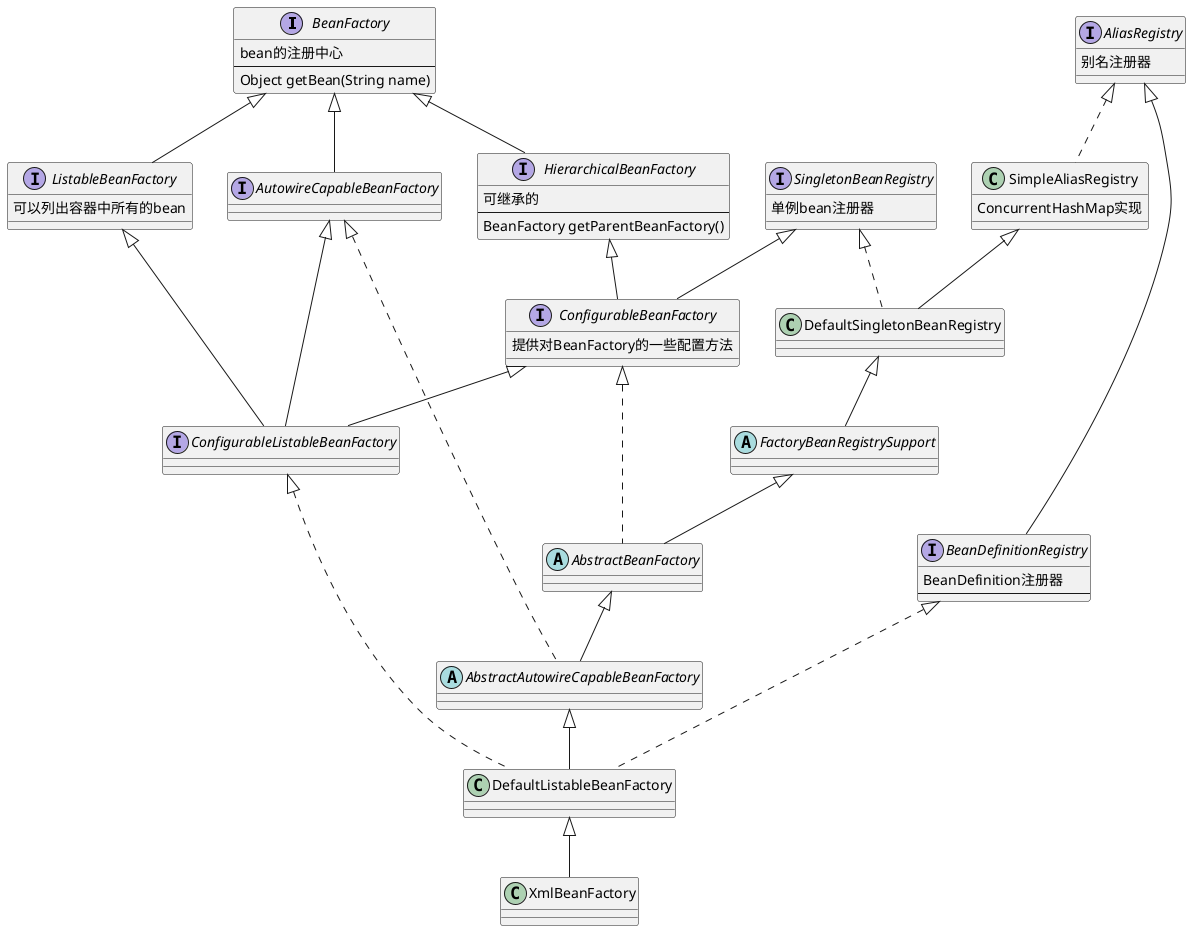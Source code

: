 @startuml

interface BeanFactory {
    bean的注册中心
    ---
    Object getBean(String name)
}

interface HierarchicalBeanFactory extends BeanFactory {
    可继承的
    --
    BeanFactory getParentBeanFactory()
}

interface ListableBeanFactory extends BeanFactory {
    可以列出容器中所有的bean
}

interface AutowireCapableBeanFactory extends BeanFactory {
}

interface SingletonBeanRegistry {
    单例bean注册器
}

interface ConfigurableBeanFactory extends HierarchicalBeanFactory, SingletonBeanRegistry {
    提供对BeanFactory的一些配置方法
}

interface ConfigurableListableBeanFactory extends ListableBeanFactory, AutowireCapableBeanFactory, ConfigurableBeanFactory

class DefaultListableBeanFactory extends AbstractAutowireCapableBeanFactory implements ConfigurableListableBeanFactory, BeanDefinitionRegistry

class XmlBeanFactory extends DefaultListableBeanFactory

interface BeanDefinitionRegistry extends AliasRegistry {
    BeanDefinition注册器
    --
}

abstract class AbstractAutowireCapableBeanFactory extends AbstractBeanFactory implements AutowireCapableBeanFactory

abstract class AbstractBeanFactory extends FactoryBeanRegistrySupport implements ConfigurableBeanFactory

abstract class FactoryBeanRegistrySupport extends DefaultSingletonBeanRegistry

class DefaultSingletonBeanRegistry extends SimpleAliasRegistry implements SingletonBeanRegistry

class SimpleAliasRegistry implements AliasRegistry {
    ConcurrentHashMap实现
}

interface AliasRegistry {
    别名注册器
}

HierarchicalBeanFactory -[hidden]left-- ListableBeanFactory
AutowireCapableBeanFactory -[hidden]right-- HierarchicalBeanFactory
SingletonBeanRegistry -[hidden]left-- HierarchicalBeanFactory
@enduml